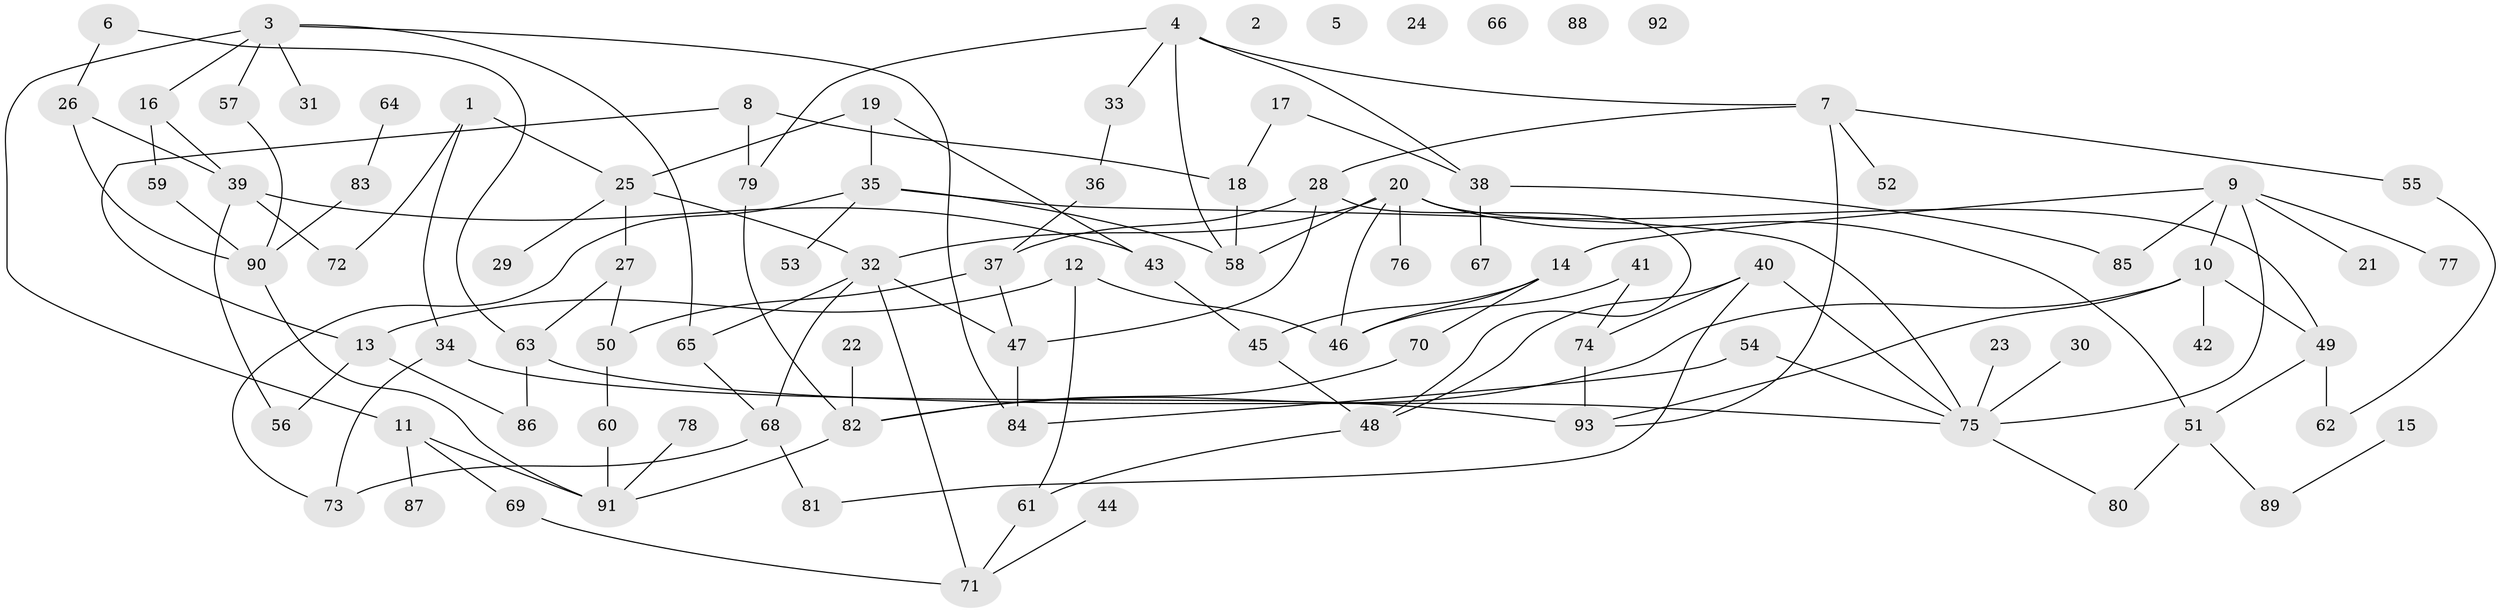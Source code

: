 // coarse degree distribution, {2: 0.0625, 7: 0.125, 5: 0.125, 6: 0.125, 3: 0.1875, 4: 0.3125, 1: 0.0625}
// Generated by graph-tools (version 1.1) at 2025/35/03/04/25 23:35:45]
// undirected, 93 vertices, 129 edges
graph export_dot {
  node [color=gray90,style=filled];
  1;
  2;
  3;
  4;
  5;
  6;
  7;
  8;
  9;
  10;
  11;
  12;
  13;
  14;
  15;
  16;
  17;
  18;
  19;
  20;
  21;
  22;
  23;
  24;
  25;
  26;
  27;
  28;
  29;
  30;
  31;
  32;
  33;
  34;
  35;
  36;
  37;
  38;
  39;
  40;
  41;
  42;
  43;
  44;
  45;
  46;
  47;
  48;
  49;
  50;
  51;
  52;
  53;
  54;
  55;
  56;
  57;
  58;
  59;
  60;
  61;
  62;
  63;
  64;
  65;
  66;
  67;
  68;
  69;
  70;
  71;
  72;
  73;
  74;
  75;
  76;
  77;
  78;
  79;
  80;
  81;
  82;
  83;
  84;
  85;
  86;
  87;
  88;
  89;
  90;
  91;
  92;
  93;
  1 -- 25;
  1 -- 34;
  1 -- 72;
  3 -- 11;
  3 -- 16;
  3 -- 31;
  3 -- 57;
  3 -- 65;
  3 -- 84;
  4 -- 7;
  4 -- 33;
  4 -- 38;
  4 -- 58;
  4 -- 79;
  6 -- 26;
  6 -- 63;
  7 -- 28;
  7 -- 52;
  7 -- 55;
  7 -- 93;
  8 -- 13;
  8 -- 18;
  8 -- 79;
  9 -- 10;
  9 -- 14;
  9 -- 21;
  9 -- 75;
  9 -- 77;
  9 -- 85;
  10 -- 42;
  10 -- 49;
  10 -- 82;
  10 -- 93;
  11 -- 69;
  11 -- 87;
  11 -- 91;
  12 -- 13;
  12 -- 46;
  12 -- 61;
  13 -- 56;
  13 -- 86;
  14 -- 45;
  14 -- 46;
  14 -- 70;
  15 -- 89;
  16 -- 39;
  16 -- 59;
  17 -- 18;
  17 -- 38;
  18 -- 58;
  19 -- 25;
  19 -- 35;
  19 -- 43;
  20 -- 32;
  20 -- 46;
  20 -- 49;
  20 -- 51;
  20 -- 58;
  20 -- 76;
  22 -- 82;
  23 -- 75;
  25 -- 27;
  25 -- 29;
  25 -- 32;
  26 -- 39;
  26 -- 90;
  27 -- 50;
  27 -- 63;
  28 -- 37;
  28 -- 47;
  28 -- 48;
  30 -- 75;
  32 -- 47;
  32 -- 65;
  32 -- 68;
  32 -- 71;
  33 -- 36;
  34 -- 73;
  34 -- 93;
  35 -- 53;
  35 -- 58;
  35 -- 73;
  35 -- 75;
  36 -- 37;
  37 -- 47;
  37 -- 50;
  38 -- 67;
  38 -- 85;
  39 -- 43;
  39 -- 56;
  39 -- 72;
  40 -- 48;
  40 -- 74;
  40 -- 75;
  40 -- 81;
  41 -- 46;
  41 -- 74;
  43 -- 45;
  44 -- 71;
  45 -- 48;
  47 -- 84;
  48 -- 61;
  49 -- 51;
  49 -- 62;
  50 -- 60;
  51 -- 80;
  51 -- 89;
  54 -- 75;
  54 -- 84;
  55 -- 62;
  57 -- 90;
  59 -- 90;
  60 -- 91;
  61 -- 71;
  63 -- 75;
  63 -- 86;
  64 -- 83;
  65 -- 68;
  68 -- 73;
  68 -- 81;
  69 -- 71;
  70 -- 82;
  74 -- 93;
  75 -- 80;
  78 -- 91;
  79 -- 82;
  82 -- 91;
  83 -- 90;
  90 -- 91;
}

